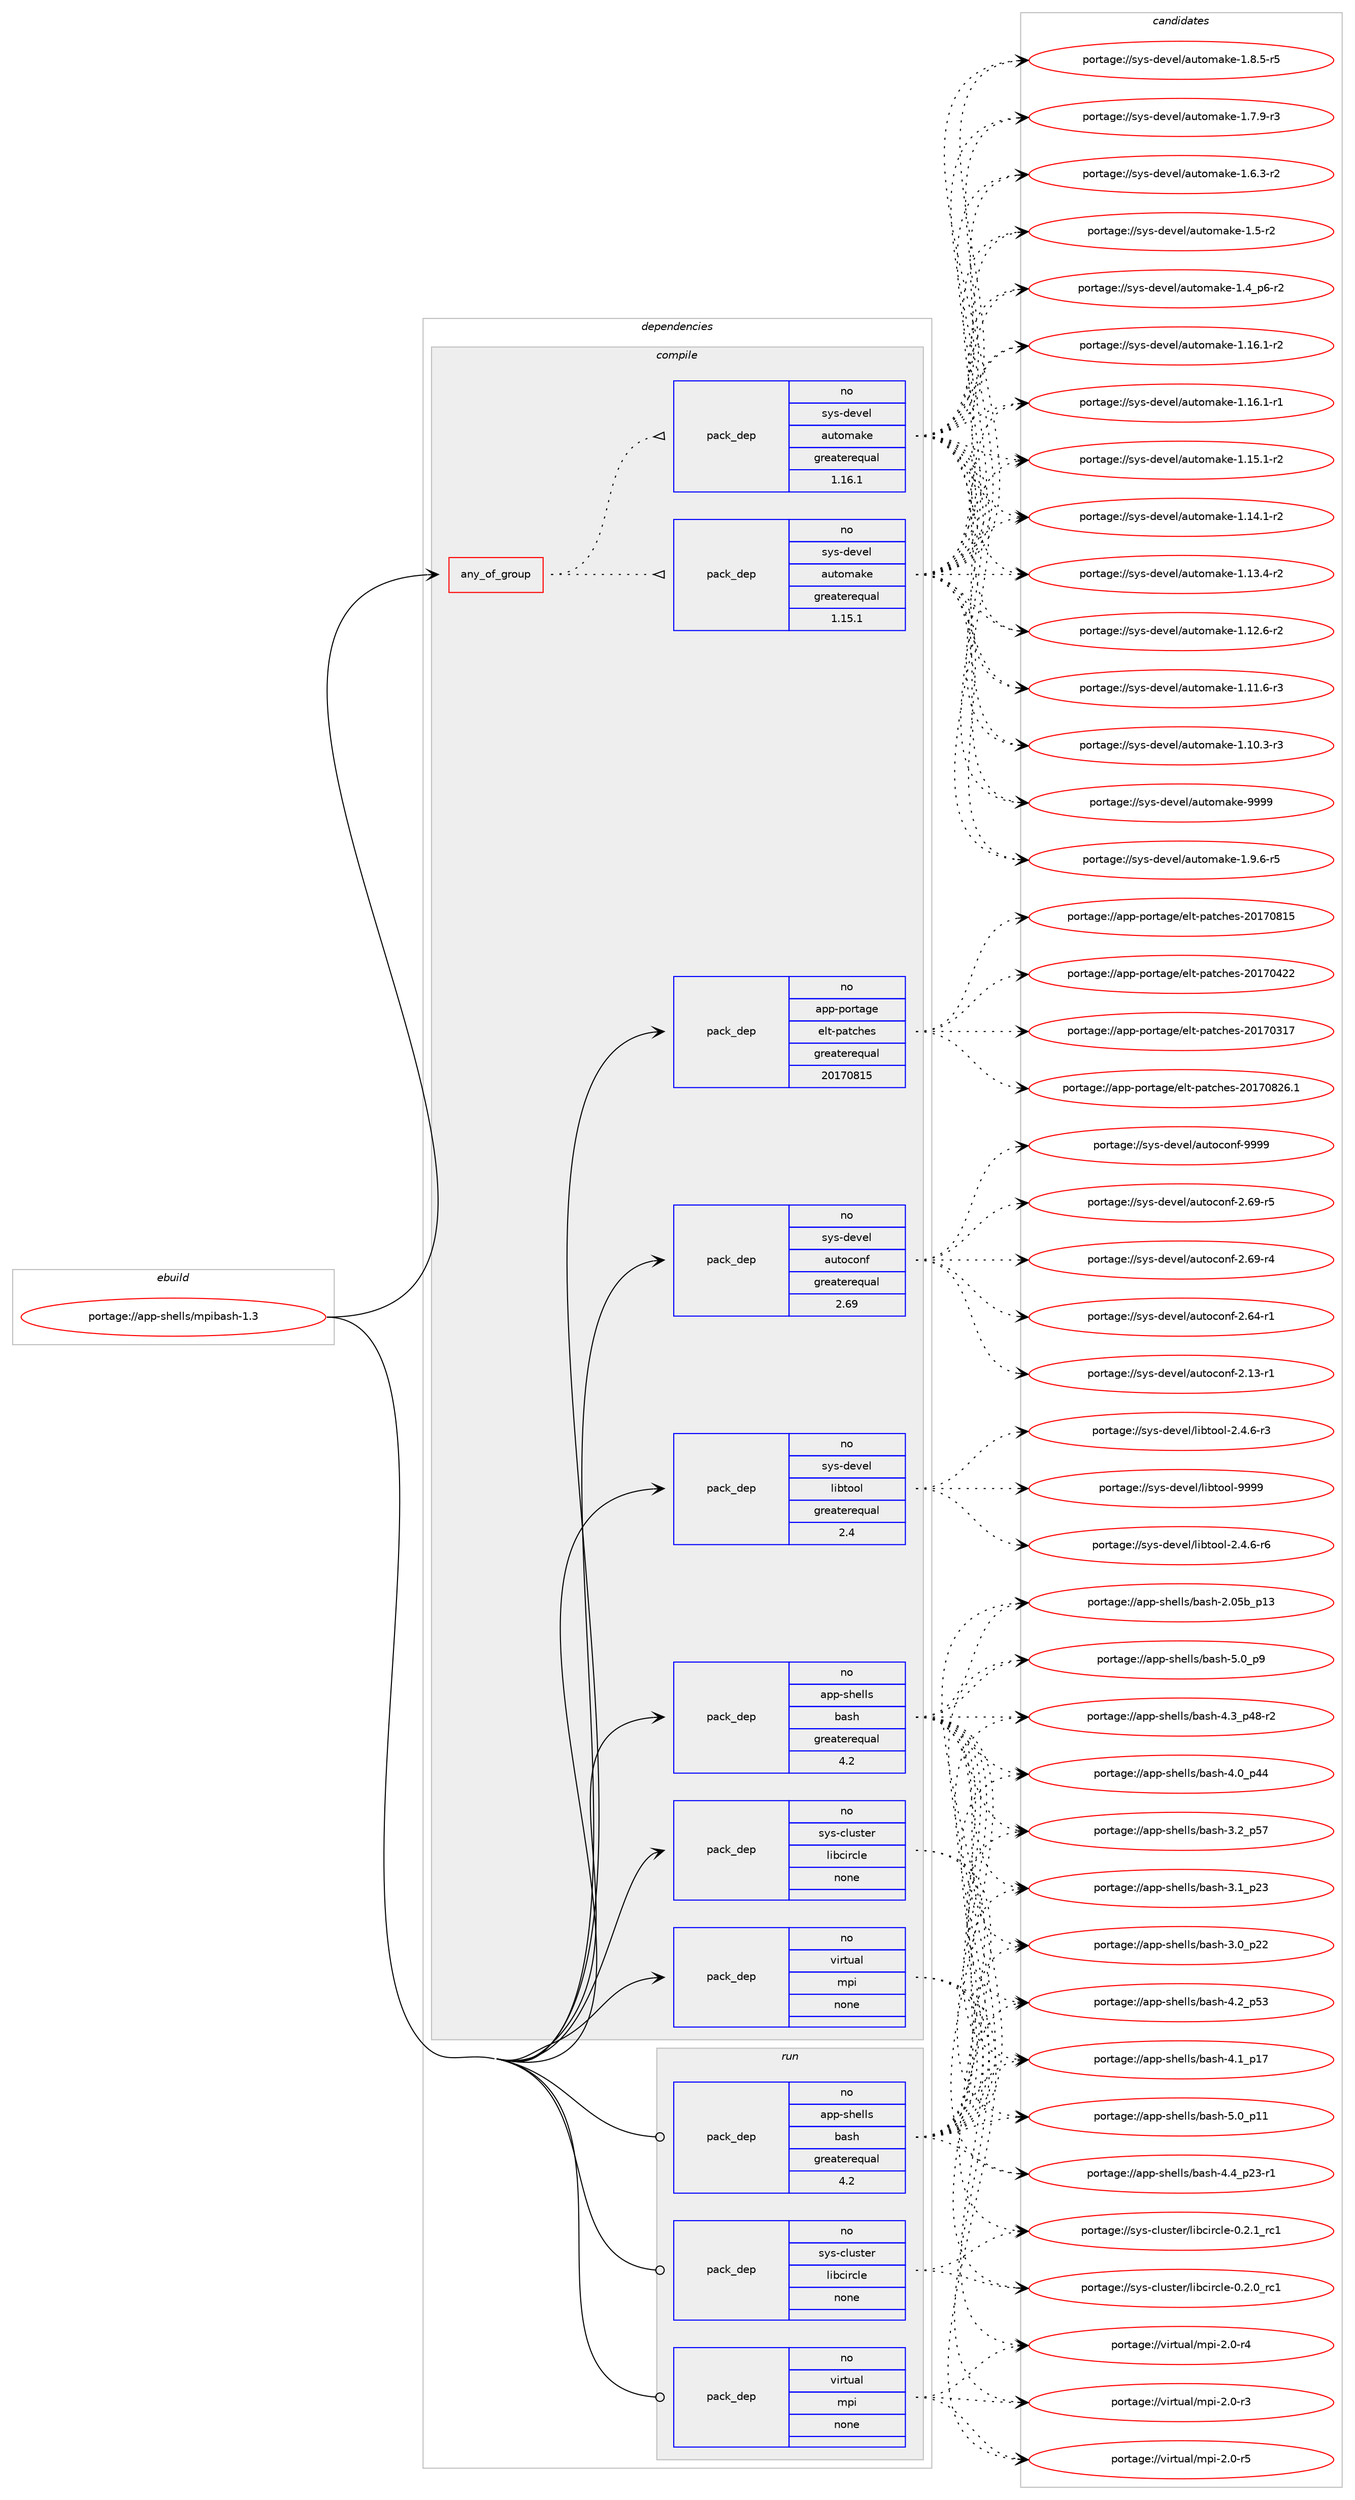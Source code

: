 digraph prolog {

# *************
# Graph options
# *************

newrank=true;
concentrate=true;
compound=true;
graph [rankdir=LR,fontname=Helvetica,fontsize=10,ranksep=1.5];#, ranksep=2.5, nodesep=0.2];
edge  [arrowhead=vee];
node  [fontname=Helvetica,fontsize=10];

# **********
# The ebuild
# **********

subgraph cluster_leftcol {
color=gray;
label=<<i>ebuild</i>>;
id [label="portage://app-shells/mpibash-1.3", color=red, width=4, href="../app-shells/mpibash-1.3.svg"];
}

# ****************
# The dependencies
# ****************

subgraph cluster_midcol {
color=gray;
label=<<i>dependencies</i>>;
subgraph cluster_compile {
fillcolor="#eeeeee";
style=filled;
label=<<i>compile</i>>;
subgraph any7740 {
dependency600297 [label=<<TABLE BORDER="0" CELLBORDER="1" CELLSPACING="0" CELLPADDING="4"><TR><TD CELLPADDING="10">any_of_group</TD></TR></TABLE>>, shape=none, color=red];subgraph pack451507 {
dependency600298 [label=<<TABLE BORDER="0" CELLBORDER="1" CELLSPACING="0" CELLPADDING="4" WIDTH="220"><TR><TD ROWSPAN="6" CELLPADDING="30">pack_dep</TD></TR><TR><TD WIDTH="110">no</TD></TR><TR><TD>sys-devel</TD></TR><TR><TD>automake</TD></TR><TR><TD>greaterequal</TD></TR><TR><TD>1.16.1</TD></TR></TABLE>>, shape=none, color=blue];
}
dependency600297:e -> dependency600298:w [weight=20,style="dotted",arrowhead="oinv"];
subgraph pack451508 {
dependency600299 [label=<<TABLE BORDER="0" CELLBORDER="1" CELLSPACING="0" CELLPADDING="4" WIDTH="220"><TR><TD ROWSPAN="6" CELLPADDING="30">pack_dep</TD></TR><TR><TD WIDTH="110">no</TD></TR><TR><TD>sys-devel</TD></TR><TR><TD>automake</TD></TR><TR><TD>greaterequal</TD></TR><TR><TD>1.15.1</TD></TR></TABLE>>, shape=none, color=blue];
}
dependency600297:e -> dependency600299:w [weight=20,style="dotted",arrowhead="oinv"];
}
id:e -> dependency600297:w [weight=20,style="solid",arrowhead="vee"];
subgraph pack451509 {
dependency600300 [label=<<TABLE BORDER="0" CELLBORDER="1" CELLSPACING="0" CELLPADDING="4" WIDTH="220"><TR><TD ROWSPAN="6" CELLPADDING="30">pack_dep</TD></TR><TR><TD WIDTH="110">no</TD></TR><TR><TD>app-portage</TD></TR><TR><TD>elt-patches</TD></TR><TR><TD>greaterequal</TD></TR><TR><TD>20170815</TD></TR></TABLE>>, shape=none, color=blue];
}
id:e -> dependency600300:w [weight=20,style="solid",arrowhead="vee"];
subgraph pack451510 {
dependency600301 [label=<<TABLE BORDER="0" CELLBORDER="1" CELLSPACING="0" CELLPADDING="4" WIDTH="220"><TR><TD ROWSPAN="6" CELLPADDING="30">pack_dep</TD></TR><TR><TD WIDTH="110">no</TD></TR><TR><TD>app-shells</TD></TR><TR><TD>bash</TD></TR><TR><TD>greaterequal</TD></TR><TR><TD>4.2</TD></TR></TABLE>>, shape=none, color=blue];
}
id:e -> dependency600301:w [weight=20,style="solid",arrowhead="vee"];
subgraph pack451511 {
dependency600302 [label=<<TABLE BORDER="0" CELLBORDER="1" CELLSPACING="0" CELLPADDING="4" WIDTH="220"><TR><TD ROWSPAN="6" CELLPADDING="30">pack_dep</TD></TR><TR><TD WIDTH="110">no</TD></TR><TR><TD>sys-cluster</TD></TR><TR><TD>libcircle</TD></TR><TR><TD>none</TD></TR><TR><TD></TD></TR></TABLE>>, shape=none, color=blue];
}
id:e -> dependency600302:w [weight=20,style="solid",arrowhead="vee"];
subgraph pack451512 {
dependency600303 [label=<<TABLE BORDER="0" CELLBORDER="1" CELLSPACING="0" CELLPADDING="4" WIDTH="220"><TR><TD ROWSPAN="6" CELLPADDING="30">pack_dep</TD></TR><TR><TD WIDTH="110">no</TD></TR><TR><TD>sys-devel</TD></TR><TR><TD>autoconf</TD></TR><TR><TD>greaterequal</TD></TR><TR><TD>2.69</TD></TR></TABLE>>, shape=none, color=blue];
}
id:e -> dependency600303:w [weight=20,style="solid",arrowhead="vee"];
subgraph pack451513 {
dependency600304 [label=<<TABLE BORDER="0" CELLBORDER="1" CELLSPACING="0" CELLPADDING="4" WIDTH="220"><TR><TD ROWSPAN="6" CELLPADDING="30">pack_dep</TD></TR><TR><TD WIDTH="110">no</TD></TR><TR><TD>sys-devel</TD></TR><TR><TD>libtool</TD></TR><TR><TD>greaterequal</TD></TR><TR><TD>2.4</TD></TR></TABLE>>, shape=none, color=blue];
}
id:e -> dependency600304:w [weight=20,style="solid",arrowhead="vee"];
subgraph pack451514 {
dependency600305 [label=<<TABLE BORDER="0" CELLBORDER="1" CELLSPACING="0" CELLPADDING="4" WIDTH="220"><TR><TD ROWSPAN="6" CELLPADDING="30">pack_dep</TD></TR><TR><TD WIDTH="110">no</TD></TR><TR><TD>virtual</TD></TR><TR><TD>mpi</TD></TR><TR><TD>none</TD></TR><TR><TD></TD></TR></TABLE>>, shape=none, color=blue];
}
id:e -> dependency600305:w [weight=20,style="solid",arrowhead="vee"];
}
subgraph cluster_compileandrun {
fillcolor="#eeeeee";
style=filled;
label=<<i>compile and run</i>>;
}
subgraph cluster_run {
fillcolor="#eeeeee";
style=filled;
label=<<i>run</i>>;
subgraph pack451515 {
dependency600306 [label=<<TABLE BORDER="0" CELLBORDER="1" CELLSPACING="0" CELLPADDING="4" WIDTH="220"><TR><TD ROWSPAN="6" CELLPADDING="30">pack_dep</TD></TR><TR><TD WIDTH="110">no</TD></TR><TR><TD>app-shells</TD></TR><TR><TD>bash</TD></TR><TR><TD>greaterequal</TD></TR><TR><TD>4.2</TD></TR></TABLE>>, shape=none, color=blue];
}
id:e -> dependency600306:w [weight=20,style="solid",arrowhead="odot"];
subgraph pack451516 {
dependency600307 [label=<<TABLE BORDER="0" CELLBORDER="1" CELLSPACING="0" CELLPADDING="4" WIDTH="220"><TR><TD ROWSPAN="6" CELLPADDING="30">pack_dep</TD></TR><TR><TD WIDTH="110">no</TD></TR><TR><TD>sys-cluster</TD></TR><TR><TD>libcircle</TD></TR><TR><TD>none</TD></TR><TR><TD></TD></TR></TABLE>>, shape=none, color=blue];
}
id:e -> dependency600307:w [weight=20,style="solid",arrowhead="odot"];
subgraph pack451517 {
dependency600308 [label=<<TABLE BORDER="0" CELLBORDER="1" CELLSPACING="0" CELLPADDING="4" WIDTH="220"><TR><TD ROWSPAN="6" CELLPADDING="30">pack_dep</TD></TR><TR><TD WIDTH="110">no</TD></TR><TR><TD>virtual</TD></TR><TR><TD>mpi</TD></TR><TR><TD>none</TD></TR><TR><TD></TD></TR></TABLE>>, shape=none, color=blue];
}
id:e -> dependency600308:w [weight=20,style="solid",arrowhead="odot"];
}
}

# **************
# The candidates
# **************

subgraph cluster_choices {
rank=same;
color=gray;
label=<<i>candidates</i>>;

subgraph choice451507 {
color=black;
nodesep=1;
choice115121115451001011181011084797117116111109971071014557575757 [label="portage://sys-devel/automake-9999", color=red, width=4,href="../sys-devel/automake-9999.svg"];
choice115121115451001011181011084797117116111109971071014549465746544511453 [label="portage://sys-devel/automake-1.9.6-r5", color=red, width=4,href="../sys-devel/automake-1.9.6-r5.svg"];
choice115121115451001011181011084797117116111109971071014549465646534511453 [label="portage://sys-devel/automake-1.8.5-r5", color=red, width=4,href="../sys-devel/automake-1.8.5-r5.svg"];
choice115121115451001011181011084797117116111109971071014549465546574511451 [label="portage://sys-devel/automake-1.7.9-r3", color=red, width=4,href="../sys-devel/automake-1.7.9-r3.svg"];
choice115121115451001011181011084797117116111109971071014549465446514511450 [label="portage://sys-devel/automake-1.6.3-r2", color=red, width=4,href="../sys-devel/automake-1.6.3-r2.svg"];
choice11512111545100101118101108479711711611110997107101454946534511450 [label="portage://sys-devel/automake-1.5-r2", color=red, width=4,href="../sys-devel/automake-1.5-r2.svg"];
choice115121115451001011181011084797117116111109971071014549465295112544511450 [label="portage://sys-devel/automake-1.4_p6-r2", color=red, width=4,href="../sys-devel/automake-1.4_p6-r2.svg"];
choice11512111545100101118101108479711711611110997107101454946495446494511450 [label="portage://sys-devel/automake-1.16.1-r2", color=red, width=4,href="../sys-devel/automake-1.16.1-r2.svg"];
choice11512111545100101118101108479711711611110997107101454946495446494511449 [label="portage://sys-devel/automake-1.16.1-r1", color=red, width=4,href="../sys-devel/automake-1.16.1-r1.svg"];
choice11512111545100101118101108479711711611110997107101454946495346494511450 [label="portage://sys-devel/automake-1.15.1-r2", color=red, width=4,href="../sys-devel/automake-1.15.1-r2.svg"];
choice11512111545100101118101108479711711611110997107101454946495246494511450 [label="portage://sys-devel/automake-1.14.1-r2", color=red, width=4,href="../sys-devel/automake-1.14.1-r2.svg"];
choice11512111545100101118101108479711711611110997107101454946495146524511450 [label="portage://sys-devel/automake-1.13.4-r2", color=red, width=4,href="../sys-devel/automake-1.13.4-r2.svg"];
choice11512111545100101118101108479711711611110997107101454946495046544511450 [label="portage://sys-devel/automake-1.12.6-r2", color=red, width=4,href="../sys-devel/automake-1.12.6-r2.svg"];
choice11512111545100101118101108479711711611110997107101454946494946544511451 [label="portage://sys-devel/automake-1.11.6-r3", color=red, width=4,href="../sys-devel/automake-1.11.6-r3.svg"];
choice11512111545100101118101108479711711611110997107101454946494846514511451 [label="portage://sys-devel/automake-1.10.3-r3", color=red, width=4,href="../sys-devel/automake-1.10.3-r3.svg"];
dependency600298:e -> choice115121115451001011181011084797117116111109971071014557575757:w [style=dotted,weight="100"];
dependency600298:e -> choice115121115451001011181011084797117116111109971071014549465746544511453:w [style=dotted,weight="100"];
dependency600298:e -> choice115121115451001011181011084797117116111109971071014549465646534511453:w [style=dotted,weight="100"];
dependency600298:e -> choice115121115451001011181011084797117116111109971071014549465546574511451:w [style=dotted,weight="100"];
dependency600298:e -> choice115121115451001011181011084797117116111109971071014549465446514511450:w [style=dotted,weight="100"];
dependency600298:e -> choice11512111545100101118101108479711711611110997107101454946534511450:w [style=dotted,weight="100"];
dependency600298:e -> choice115121115451001011181011084797117116111109971071014549465295112544511450:w [style=dotted,weight="100"];
dependency600298:e -> choice11512111545100101118101108479711711611110997107101454946495446494511450:w [style=dotted,weight="100"];
dependency600298:e -> choice11512111545100101118101108479711711611110997107101454946495446494511449:w [style=dotted,weight="100"];
dependency600298:e -> choice11512111545100101118101108479711711611110997107101454946495346494511450:w [style=dotted,weight="100"];
dependency600298:e -> choice11512111545100101118101108479711711611110997107101454946495246494511450:w [style=dotted,weight="100"];
dependency600298:e -> choice11512111545100101118101108479711711611110997107101454946495146524511450:w [style=dotted,weight="100"];
dependency600298:e -> choice11512111545100101118101108479711711611110997107101454946495046544511450:w [style=dotted,weight="100"];
dependency600298:e -> choice11512111545100101118101108479711711611110997107101454946494946544511451:w [style=dotted,weight="100"];
dependency600298:e -> choice11512111545100101118101108479711711611110997107101454946494846514511451:w [style=dotted,weight="100"];
}
subgraph choice451508 {
color=black;
nodesep=1;
choice115121115451001011181011084797117116111109971071014557575757 [label="portage://sys-devel/automake-9999", color=red, width=4,href="../sys-devel/automake-9999.svg"];
choice115121115451001011181011084797117116111109971071014549465746544511453 [label="portage://sys-devel/automake-1.9.6-r5", color=red, width=4,href="../sys-devel/automake-1.9.6-r5.svg"];
choice115121115451001011181011084797117116111109971071014549465646534511453 [label="portage://sys-devel/automake-1.8.5-r5", color=red, width=4,href="../sys-devel/automake-1.8.5-r5.svg"];
choice115121115451001011181011084797117116111109971071014549465546574511451 [label="portage://sys-devel/automake-1.7.9-r3", color=red, width=4,href="../sys-devel/automake-1.7.9-r3.svg"];
choice115121115451001011181011084797117116111109971071014549465446514511450 [label="portage://sys-devel/automake-1.6.3-r2", color=red, width=4,href="../sys-devel/automake-1.6.3-r2.svg"];
choice11512111545100101118101108479711711611110997107101454946534511450 [label="portage://sys-devel/automake-1.5-r2", color=red, width=4,href="../sys-devel/automake-1.5-r2.svg"];
choice115121115451001011181011084797117116111109971071014549465295112544511450 [label="portage://sys-devel/automake-1.4_p6-r2", color=red, width=4,href="../sys-devel/automake-1.4_p6-r2.svg"];
choice11512111545100101118101108479711711611110997107101454946495446494511450 [label="portage://sys-devel/automake-1.16.1-r2", color=red, width=4,href="../sys-devel/automake-1.16.1-r2.svg"];
choice11512111545100101118101108479711711611110997107101454946495446494511449 [label="portage://sys-devel/automake-1.16.1-r1", color=red, width=4,href="../sys-devel/automake-1.16.1-r1.svg"];
choice11512111545100101118101108479711711611110997107101454946495346494511450 [label="portage://sys-devel/automake-1.15.1-r2", color=red, width=4,href="../sys-devel/automake-1.15.1-r2.svg"];
choice11512111545100101118101108479711711611110997107101454946495246494511450 [label="portage://sys-devel/automake-1.14.1-r2", color=red, width=4,href="../sys-devel/automake-1.14.1-r2.svg"];
choice11512111545100101118101108479711711611110997107101454946495146524511450 [label="portage://sys-devel/automake-1.13.4-r2", color=red, width=4,href="../sys-devel/automake-1.13.4-r2.svg"];
choice11512111545100101118101108479711711611110997107101454946495046544511450 [label="portage://sys-devel/automake-1.12.6-r2", color=red, width=4,href="../sys-devel/automake-1.12.6-r2.svg"];
choice11512111545100101118101108479711711611110997107101454946494946544511451 [label="portage://sys-devel/automake-1.11.6-r3", color=red, width=4,href="../sys-devel/automake-1.11.6-r3.svg"];
choice11512111545100101118101108479711711611110997107101454946494846514511451 [label="portage://sys-devel/automake-1.10.3-r3", color=red, width=4,href="../sys-devel/automake-1.10.3-r3.svg"];
dependency600299:e -> choice115121115451001011181011084797117116111109971071014557575757:w [style=dotted,weight="100"];
dependency600299:e -> choice115121115451001011181011084797117116111109971071014549465746544511453:w [style=dotted,weight="100"];
dependency600299:e -> choice115121115451001011181011084797117116111109971071014549465646534511453:w [style=dotted,weight="100"];
dependency600299:e -> choice115121115451001011181011084797117116111109971071014549465546574511451:w [style=dotted,weight="100"];
dependency600299:e -> choice115121115451001011181011084797117116111109971071014549465446514511450:w [style=dotted,weight="100"];
dependency600299:e -> choice11512111545100101118101108479711711611110997107101454946534511450:w [style=dotted,weight="100"];
dependency600299:e -> choice115121115451001011181011084797117116111109971071014549465295112544511450:w [style=dotted,weight="100"];
dependency600299:e -> choice11512111545100101118101108479711711611110997107101454946495446494511450:w [style=dotted,weight="100"];
dependency600299:e -> choice11512111545100101118101108479711711611110997107101454946495446494511449:w [style=dotted,weight="100"];
dependency600299:e -> choice11512111545100101118101108479711711611110997107101454946495346494511450:w [style=dotted,weight="100"];
dependency600299:e -> choice11512111545100101118101108479711711611110997107101454946495246494511450:w [style=dotted,weight="100"];
dependency600299:e -> choice11512111545100101118101108479711711611110997107101454946495146524511450:w [style=dotted,weight="100"];
dependency600299:e -> choice11512111545100101118101108479711711611110997107101454946495046544511450:w [style=dotted,weight="100"];
dependency600299:e -> choice11512111545100101118101108479711711611110997107101454946494946544511451:w [style=dotted,weight="100"];
dependency600299:e -> choice11512111545100101118101108479711711611110997107101454946494846514511451:w [style=dotted,weight="100"];
}
subgraph choice451509 {
color=black;
nodesep=1;
choice971121124511211111411697103101471011081164511297116991041011154550484955485650544649 [label="portage://app-portage/elt-patches-20170826.1", color=red, width=4,href="../app-portage/elt-patches-20170826.1.svg"];
choice97112112451121111141169710310147101108116451129711699104101115455048495548564953 [label="portage://app-portage/elt-patches-20170815", color=red, width=4,href="../app-portage/elt-patches-20170815.svg"];
choice97112112451121111141169710310147101108116451129711699104101115455048495548525050 [label="portage://app-portage/elt-patches-20170422", color=red, width=4,href="../app-portage/elt-patches-20170422.svg"];
choice97112112451121111141169710310147101108116451129711699104101115455048495548514955 [label="portage://app-portage/elt-patches-20170317", color=red, width=4,href="../app-portage/elt-patches-20170317.svg"];
dependency600300:e -> choice971121124511211111411697103101471011081164511297116991041011154550484955485650544649:w [style=dotted,weight="100"];
dependency600300:e -> choice97112112451121111141169710310147101108116451129711699104101115455048495548564953:w [style=dotted,weight="100"];
dependency600300:e -> choice97112112451121111141169710310147101108116451129711699104101115455048495548525050:w [style=dotted,weight="100"];
dependency600300:e -> choice97112112451121111141169710310147101108116451129711699104101115455048495548514955:w [style=dotted,weight="100"];
}
subgraph choice451510 {
color=black;
nodesep=1;
choice9711211245115104101108108115479897115104455346489511257 [label="portage://app-shells/bash-5.0_p9", color=red, width=4,href="../app-shells/bash-5.0_p9.svg"];
choice971121124511510410110810811547989711510445534648951124949 [label="portage://app-shells/bash-5.0_p11", color=red, width=4,href="../app-shells/bash-5.0_p11.svg"];
choice9711211245115104101108108115479897115104455246529511250514511449 [label="portage://app-shells/bash-4.4_p23-r1", color=red, width=4,href="../app-shells/bash-4.4_p23-r1.svg"];
choice9711211245115104101108108115479897115104455246519511252564511450 [label="portage://app-shells/bash-4.3_p48-r2", color=red, width=4,href="../app-shells/bash-4.3_p48-r2.svg"];
choice971121124511510410110810811547989711510445524650951125351 [label="portage://app-shells/bash-4.2_p53", color=red, width=4,href="../app-shells/bash-4.2_p53.svg"];
choice971121124511510410110810811547989711510445524649951124955 [label="portage://app-shells/bash-4.1_p17", color=red, width=4,href="../app-shells/bash-4.1_p17.svg"];
choice971121124511510410110810811547989711510445524648951125252 [label="portage://app-shells/bash-4.0_p44", color=red, width=4,href="../app-shells/bash-4.0_p44.svg"];
choice971121124511510410110810811547989711510445514650951125355 [label="portage://app-shells/bash-3.2_p57", color=red, width=4,href="../app-shells/bash-3.2_p57.svg"];
choice971121124511510410110810811547989711510445514649951125051 [label="portage://app-shells/bash-3.1_p23", color=red, width=4,href="../app-shells/bash-3.1_p23.svg"];
choice971121124511510410110810811547989711510445514648951125050 [label="portage://app-shells/bash-3.0_p22", color=red, width=4,href="../app-shells/bash-3.0_p22.svg"];
choice9711211245115104101108108115479897115104455046485398951124951 [label="portage://app-shells/bash-2.05b_p13", color=red, width=4,href="../app-shells/bash-2.05b_p13.svg"];
dependency600301:e -> choice9711211245115104101108108115479897115104455346489511257:w [style=dotted,weight="100"];
dependency600301:e -> choice971121124511510410110810811547989711510445534648951124949:w [style=dotted,weight="100"];
dependency600301:e -> choice9711211245115104101108108115479897115104455246529511250514511449:w [style=dotted,weight="100"];
dependency600301:e -> choice9711211245115104101108108115479897115104455246519511252564511450:w [style=dotted,weight="100"];
dependency600301:e -> choice971121124511510410110810811547989711510445524650951125351:w [style=dotted,weight="100"];
dependency600301:e -> choice971121124511510410110810811547989711510445524649951124955:w [style=dotted,weight="100"];
dependency600301:e -> choice971121124511510410110810811547989711510445524648951125252:w [style=dotted,weight="100"];
dependency600301:e -> choice971121124511510410110810811547989711510445514650951125355:w [style=dotted,weight="100"];
dependency600301:e -> choice971121124511510410110810811547989711510445514649951125051:w [style=dotted,weight="100"];
dependency600301:e -> choice971121124511510410110810811547989711510445514648951125050:w [style=dotted,weight="100"];
dependency600301:e -> choice9711211245115104101108108115479897115104455046485398951124951:w [style=dotted,weight="100"];
}
subgraph choice451511 {
color=black;
nodesep=1;
choice115121115459910811711511610111447108105989910511499108101454846504649951149949 [label="portage://sys-cluster/libcircle-0.2.1_rc1", color=red, width=4,href="../sys-cluster/libcircle-0.2.1_rc1.svg"];
choice115121115459910811711511610111447108105989910511499108101454846504648951149949 [label="portage://sys-cluster/libcircle-0.2.0_rc1", color=red, width=4,href="../sys-cluster/libcircle-0.2.0_rc1.svg"];
dependency600302:e -> choice115121115459910811711511610111447108105989910511499108101454846504649951149949:w [style=dotted,weight="100"];
dependency600302:e -> choice115121115459910811711511610111447108105989910511499108101454846504648951149949:w [style=dotted,weight="100"];
}
subgraph choice451512 {
color=black;
nodesep=1;
choice115121115451001011181011084797117116111991111101024557575757 [label="portage://sys-devel/autoconf-9999", color=red, width=4,href="../sys-devel/autoconf-9999.svg"];
choice1151211154510010111810110847971171161119911111010245504654574511453 [label="portage://sys-devel/autoconf-2.69-r5", color=red, width=4,href="../sys-devel/autoconf-2.69-r5.svg"];
choice1151211154510010111810110847971171161119911111010245504654574511452 [label="portage://sys-devel/autoconf-2.69-r4", color=red, width=4,href="../sys-devel/autoconf-2.69-r4.svg"];
choice1151211154510010111810110847971171161119911111010245504654524511449 [label="portage://sys-devel/autoconf-2.64-r1", color=red, width=4,href="../sys-devel/autoconf-2.64-r1.svg"];
choice1151211154510010111810110847971171161119911111010245504649514511449 [label="portage://sys-devel/autoconf-2.13-r1", color=red, width=4,href="../sys-devel/autoconf-2.13-r1.svg"];
dependency600303:e -> choice115121115451001011181011084797117116111991111101024557575757:w [style=dotted,weight="100"];
dependency600303:e -> choice1151211154510010111810110847971171161119911111010245504654574511453:w [style=dotted,weight="100"];
dependency600303:e -> choice1151211154510010111810110847971171161119911111010245504654574511452:w [style=dotted,weight="100"];
dependency600303:e -> choice1151211154510010111810110847971171161119911111010245504654524511449:w [style=dotted,weight="100"];
dependency600303:e -> choice1151211154510010111810110847971171161119911111010245504649514511449:w [style=dotted,weight="100"];
}
subgraph choice451513 {
color=black;
nodesep=1;
choice1151211154510010111810110847108105981161111111084557575757 [label="portage://sys-devel/libtool-9999", color=red, width=4,href="../sys-devel/libtool-9999.svg"];
choice1151211154510010111810110847108105981161111111084550465246544511454 [label="portage://sys-devel/libtool-2.4.6-r6", color=red, width=4,href="../sys-devel/libtool-2.4.6-r6.svg"];
choice1151211154510010111810110847108105981161111111084550465246544511451 [label="portage://sys-devel/libtool-2.4.6-r3", color=red, width=4,href="../sys-devel/libtool-2.4.6-r3.svg"];
dependency600304:e -> choice1151211154510010111810110847108105981161111111084557575757:w [style=dotted,weight="100"];
dependency600304:e -> choice1151211154510010111810110847108105981161111111084550465246544511454:w [style=dotted,weight="100"];
dependency600304:e -> choice1151211154510010111810110847108105981161111111084550465246544511451:w [style=dotted,weight="100"];
}
subgraph choice451514 {
color=black;
nodesep=1;
choice1181051141161179710847109112105455046484511453 [label="portage://virtual/mpi-2.0-r5", color=red, width=4,href="../virtual/mpi-2.0-r5.svg"];
choice1181051141161179710847109112105455046484511452 [label="portage://virtual/mpi-2.0-r4", color=red, width=4,href="../virtual/mpi-2.0-r4.svg"];
choice1181051141161179710847109112105455046484511451 [label="portage://virtual/mpi-2.0-r3", color=red, width=4,href="../virtual/mpi-2.0-r3.svg"];
dependency600305:e -> choice1181051141161179710847109112105455046484511453:w [style=dotted,weight="100"];
dependency600305:e -> choice1181051141161179710847109112105455046484511452:w [style=dotted,weight="100"];
dependency600305:e -> choice1181051141161179710847109112105455046484511451:w [style=dotted,weight="100"];
}
subgraph choice451515 {
color=black;
nodesep=1;
choice9711211245115104101108108115479897115104455346489511257 [label="portage://app-shells/bash-5.0_p9", color=red, width=4,href="../app-shells/bash-5.0_p9.svg"];
choice971121124511510410110810811547989711510445534648951124949 [label="portage://app-shells/bash-5.0_p11", color=red, width=4,href="../app-shells/bash-5.0_p11.svg"];
choice9711211245115104101108108115479897115104455246529511250514511449 [label="portage://app-shells/bash-4.4_p23-r1", color=red, width=4,href="../app-shells/bash-4.4_p23-r1.svg"];
choice9711211245115104101108108115479897115104455246519511252564511450 [label="portage://app-shells/bash-4.3_p48-r2", color=red, width=4,href="../app-shells/bash-4.3_p48-r2.svg"];
choice971121124511510410110810811547989711510445524650951125351 [label="portage://app-shells/bash-4.2_p53", color=red, width=4,href="../app-shells/bash-4.2_p53.svg"];
choice971121124511510410110810811547989711510445524649951124955 [label="portage://app-shells/bash-4.1_p17", color=red, width=4,href="../app-shells/bash-4.1_p17.svg"];
choice971121124511510410110810811547989711510445524648951125252 [label="portage://app-shells/bash-4.0_p44", color=red, width=4,href="../app-shells/bash-4.0_p44.svg"];
choice971121124511510410110810811547989711510445514650951125355 [label="portage://app-shells/bash-3.2_p57", color=red, width=4,href="../app-shells/bash-3.2_p57.svg"];
choice971121124511510410110810811547989711510445514649951125051 [label="portage://app-shells/bash-3.1_p23", color=red, width=4,href="../app-shells/bash-3.1_p23.svg"];
choice971121124511510410110810811547989711510445514648951125050 [label="portage://app-shells/bash-3.0_p22", color=red, width=4,href="../app-shells/bash-3.0_p22.svg"];
choice9711211245115104101108108115479897115104455046485398951124951 [label="portage://app-shells/bash-2.05b_p13", color=red, width=4,href="../app-shells/bash-2.05b_p13.svg"];
dependency600306:e -> choice9711211245115104101108108115479897115104455346489511257:w [style=dotted,weight="100"];
dependency600306:e -> choice971121124511510410110810811547989711510445534648951124949:w [style=dotted,weight="100"];
dependency600306:e -> choice9711211245115104101108108115479897115104455246529511250514511449:w [style=dotted,weight="100"];
dependency600306:e -> choice9711211245115104101108108115479897115104455246519511252564511450:w [style=dotted,weight="100"];
dependency600306:e -> choice971121124511510410110810811547989711510445524650951125351:w [style=dotted,weight="100"];
dependency600306:e -> choice971121124511510410110810811547989711510445524649951124955:w [style=dotted,weight="100"];
dependency600306:e -> choice971121124511510410110810811547989711510445524648951125252:w [style=dotted,weight="100"];
dependency600306:e -> choice971121124511510410110810811547989711510445514650951125355:w [style=dotted,weight="100"];
dependency600306:e -> choice971121124511510410110810811547989711510445514649951125051:w [style=dotted,weight="100"];
dependency600306:e -> choice971121124511510410110810811547989711510445514648951125050:w [style=dotted,weight="100"];
dependency600306:e -> choice9711211245115104101108108115479897115104455046485398951124951:w [style=dotted,weight="100"];
}
subgraph choice451516 {
color=black;
nodesep=1;
choice115121115459910811711511610111447108105989910511499108101454846504649951149949 [label="portage://sys-cluster/libcircle-0.2.1_rc1", color=red, width=4,href="../sys-cluster/libcircle-0.2.1_rc1.svg"];
choice115121115459910811711511610111447108105989910511499108101454846504648951149949 [label="portage://sys-cluster/libcircle-0.2.0_rc1", color=red, width=4,href="../sys-cluster/libcircle-0.2.0_rc1.svg"];
dependency600307:e -> choice115121115459910811711511610111447108105989910511499108101454846504649951149949:w [style=dotted,weight="100"];
dependency600307:e -> choice115121115459910811711511610111447108105989910511499108101454846504648951149949:w [style=dotted,weight="100"];
}
subgraph choice451517 {
color=black;
nodesep=1;
choice1181051141161179710847109112105455046484511453 [label="portage://virtual/mpi-2.0-r5", color=red, width=4,href="../virtual/mpi-2.0-r5.svg"];
choice1181051141161179710847109112105455046484511452 [label="portage://virtual/mpi-2.0-r4", color=red, width=4,href="../virtual/mpi-2.0-r4.svg"];
choice1181051141161179710847109112105455046484511451 [label="portage://virtual/mpi-2.0-r3", color=red, width=4,href="../virtual/mpi-2.0-r3.svg"];
dependency600308:e -> choice1181051141161179710847109112105455046484511453:w [style=dotted,weight="100"];
dependency600308:e -> choice1181051141161179710847109112105455046484511452:w [style=dotted,weight="100"];
dependency600308:e -> choice1181051141161179710847109112105455046484511451:w [style=dotted,weight="100"];
}
}

}
